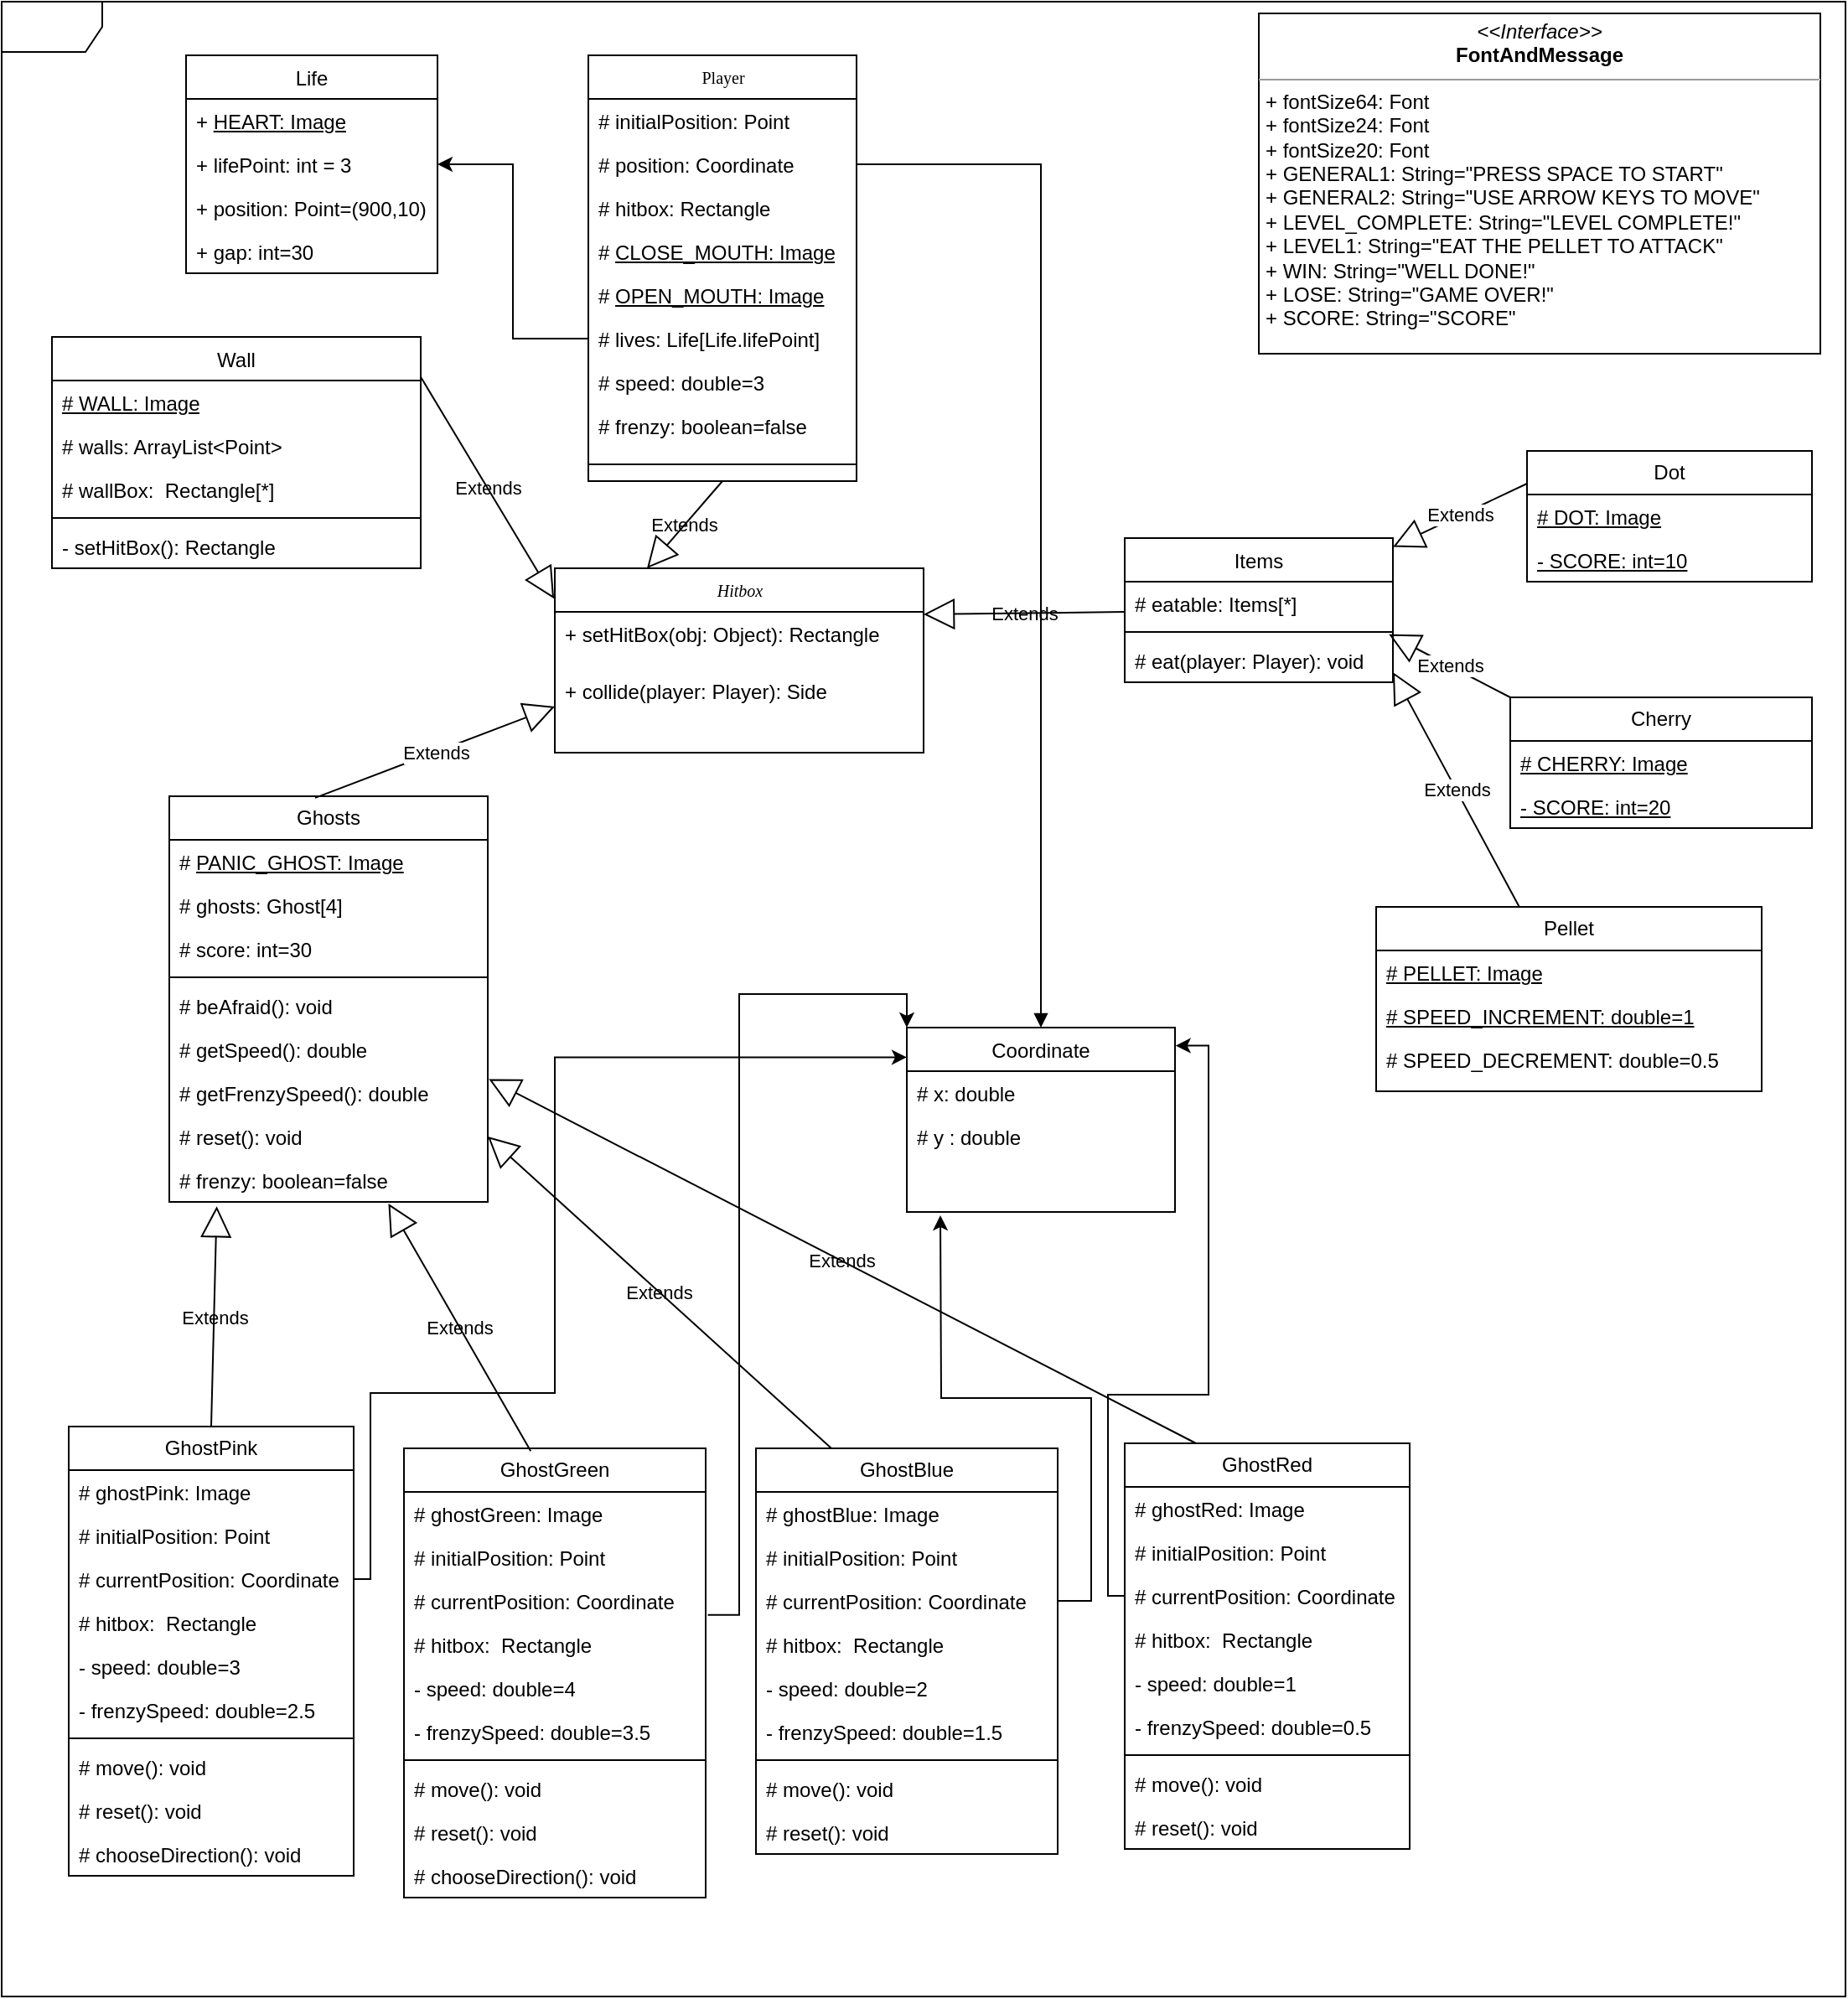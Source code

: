 <mxfile version="21.2.1" type="github">
  <diagram name="Project2A" id="c4acf3e9-155e-7222-9cf6-157b1a14988f">
    <mxGraphModel dx="1050" dy="604" grid="1" gridSize="10" guides="1" tooltips="1" connect="1" arrows="1" fold="1" page="1" pageScale="1" pageWidth="1100" pageHeight="850" background="none" math="0" shadow="0">
      <root>
        <mxCell id="0" />
        <mxCell id="1" parent="0" />
        <mxCell id="17acba5748e5396b-1" value="" style="shape=umlFrame;whiteSpace=wrap;html=1;rounded=0;shadow=0;comic=0;labelBackgroundColor=none;strokeWidth=1;fontFamily=Verdana;fontSize=10;align=center;" parent="1" vertex="1">
          <mxGeometry y="10" width="1100" height="1190" as="geometry" />
        </mxCell>
        <mxCell id="17acba5748e5396b-20" value="Player" style="swimlane;html=1;fontStyle=0;childLayout=stackLayout;horizontal=1;startSize=26;fillColor=none;horizontalStack=0;resizeParent=1;resizeLast=0;collapsible=1;marginBottom=0;swimlaneFillColor=#ffffff;rounded=0;shadow=0;comic=0;labelBackgroundColor=none;strokeWidth=1;fontFamily=Verdana;fontSize=10;align=center;" parent="1" vertex="1">
          <mxGeometry x="350" y="42" width="160" height="254" as="geometry" />
        </mxCell>
        <mxCell id="qDZFBg_JXgDjy2f92j5_-89" value="# initialPosition: Point" style="text;strokeColor=none;fillColor=none;align=left;verticalAlign=top;spacingLeft=4;spacingRight=4;overflow=hidden;rotatable=0;points=[[0,0.5],[1,0.5]];portConstraint=eastwest;whiteSpace=wrap;html=1;" vertex="1" parent="17acba5748e5396b-20">
          <mxGeometry y="26" width="160" height="26" as="geometry" />
        </mxCell>
        <mxCell id="qDZFBg_JXgDjy2f92j5_-88" value="# position: Coordinate" style="text;strokeColor=none;fillColor=none;align=left;verticalAlign=top;spacingLeft=4;spacingRight=4;overflow=hidden;rotatable=0;points=[[0,0.5],[1,0.5]];portConstraint=eastwest;whiteSpace=wrap;html=1;" vertex="1" parent="17acba5748e5396b-20">
          <mxGeometry y="52" width="160" height="26" as="geometry" />
        </mxCell>
        <mxCell id="qDZFBg_JXgDjy2f92j5_-82" value="# hitbox: Rectangle" style="text;strokeColor=none;fillColor=none;align=left;verticalAlign=top;spacingLeft=4;spacingRight=4;overflow=hidden;rotatable=0;points=[[0,0.5],[1,0.5]];portConstraint=eastwest;whiteSpace=wrap;html=1;" vertex="1" parent="17acba5748e5396b-20">
          <mxGeometry y="78" width="160" height="26" as="geometry" />
        </mxCell>
        <mxCell id="17acba5748e5396b-26" value="# &lt;u&gt;CLOSE_MOUTH: Image&lt;/u&gt;" style="text;html=1;strokeColor=none;fillColor=none;align=left;verticalAlign=top;spacingLeft=4;spacingRight=4;whiteSpace=wrap;overflow=hidden;rotatable=0;points=[[0,0.5],[1,0.5]];portConstraint=eastwest;rounded=0;labelBackgroundColor=none;" parent="17acba5748e5396b-20" vertex="1">
          <mxGeometry y="104" width="160" height="26" as="geometry" />
        </mxCell>
        <mxCell id="GCUkzV-BT8ThGP77Yl1W-6" value="# &lt;u&gt;OPEN_MOUTH: Image&lt;/u&gt;" style="text;strokeColor=none;fillColor=none;align=left;verticalAlign=top;spacingLeft=4;spacingRight=4;overflow=hidden;rotatable=0;points=[[0,0.5],[1,0.5]];portConstraint=eastwest;whiteSpace=wrap;html=1;rounded=0;labelBackgroundColor=none;" parent="17acba5748e5396b-20" vertex="1">
          <mxGeometry y="130" width="160" height="26" as="geometry" />
        </mxCell>
        <mxCell id="qDZFBg_JXgDjy2f92j5_-4" value="# lives: Life[Life.lifePoint]" style="text;strokeColor=none;fillColor=none;align=left;verticalAlign=top;spacingLeft=4;spacingRight=4;overflow=hidden;rotatable=0;points=[[0,0.5],[1,0.5]];portConstraint=eastwest;whiteSpace=wrap;html=1;rounded=0;labelBackgroundColor=none;" vertex="1" parent="17acba5748e5396b-20">
          <mxGeometry y="156" width="160" height="26" as="geometry" />
        </mxCell>
        <mxCell id="qDZFBg_JXgDjy2f92j5_-105" value="# speed: double=3" style="text;strokeColor=none;fillColor=none;align=left;verticalAlign=top;spacingLeft=4;spacingRight=4;overflow=hidden;rotatable=0;points=[[0,0.5],[1,0.5]];portConstraint=eastwest;whiteSpace=wrap;html=1;" vertex="1" parent="17acba5748e5396b-20">
          <mxGeometry y="182" width="160" height="26" as="geometry" />
        </mxCell>
        <mxCell id="qDZFBg_JXgDjy2f92j5_-115" value="# frenzy: boolean=false" style="text;strokeColor=none;fillColor=none;align=left;verticalAlign=top;spacingLeft=4;spacingRight=4;overflow=hidden;rotatable=0;points=[[0,0.5],[1,0.5]];portConstraint=eastwest;whiteSpace=wrap;html=1;" vertex="1" parent="17acba5748e5396b-20">
          <mxGeometry y="208" width="160" height="26" as="geometry" />
        </mxCell>
        <mxCell id="GCUkzV-BT8ThGP77Yl1W-9" value="" style="line;strokeWidth=1;fillColor=none;align=left;verticalAlign=middle;spacingTop=-1;spacingLeft=3;spacingRight=3;rotatable=0;labelPosition=right;points=[];portConstraint=eastwest;rounded=0;labelBackgroundColor=none;" parent="17acba5748e5396b-20" vertex="1">
          <mxGeometry y="234" width="160" height="20" as="geometry" />
        </mxCell>
        <mxCell id="17acba5748e5396b-30" value="&lt;i&gt;Hitbox&lt;/i&gt;" style="swimlane;html=1;fontStyle=0;childLayout=stackLayout;horizontal=1;startSize=26;fillColor=none;horizontalStack=0;resizeParent=1;resizeLast=0;collapsible=1;marginBottom=0;swimlaneFillColor=#ffffff;rounded=0;shadow=0;comic=0;labelBackgroundColor=none;strokeWidth=1;fontFamily=Verdana;fontSize=10;align=center;" parent="1" vertex="1">
          <mxGeometry x="330" y="348" width="220" height="110" as="geometry" />
        </mxCell>
        <mxCell id="17acba5748e5396b-33" value="+ setHitBox(obj: Object): Rectangle" style="text;html=1;strokeColor=none;fillColor=none;align=left;verticalAlign=top;spacingLeft=4;spacingRight=4;whiteSpace=wrap;overflow=hidden;rotatable=0;points=[[0,0.5],[1,0.5]];portConstraint=eastwest;rounded=0;labelBackgroundColor=none;" parent="17acba5748e5396b-30" vertex="1">
          <mxGeometry y="26" width="220" height="34" as="geometry" />
        </mxCell>
        <mxCell id="qDZFBg_JXgDjy2f92j5_-71" value="+ collide(player: Player): Side" style="text;strokeColor=none;fillColor=none;align=left;verticalAlign=top;spacingLeft=4;spacingRight=4;overflow=hidden;rotatable=0;points=[[0,0.5],[1,0.5]];portConstraint=eastwest;whiteSpace=wrap;html=1;" vertex="1" parent="17acba5748e5396b-30">
          <mxGeometry y="60" width="220" height="38" as="geometry" />
        </mxCell>
        <mxCell id="GCUkzV-BT8ThGP77Yl1W-10" value="&lt;span style=&quot;font-weight: normal;&quot;&gt;Life&lt;/span&gt;" style="swimlane;fontStyle=1;align=center;verticalAlign=top;childLayout=stackLayout;horizontal=1;startSize=26;horizontalStack=0;resizeParent=1;resizeParentMax=0;resizeLast=0;collapsible=1;marginBottom=0;whiteSpace=wrap;html=1;rounded=0;labelBackgroundColor=none;" parent="1" vertex="1">
          <mxGeometry x="110" y="42" width="150" height="130" as="geometry" />
        </mxCell>
        <mxCell id="GCUkzV-BT8ThGP77Yl1W-11" value="+&amp;nbsp;&lt;u&gt;HEART: Image&lt;/u&gt;" style="text;strokeColor=none;fillColor=none;align=left;verticalAlign=top;spacingLeft=4;spacingRight=4;overflow=hidden;rotatable=0;points=[[0,0.5],[1,0.5]];portConstraint=eastwest;whiteSpace=wrap;html=1;rounded=0;labelBackgroundColor=none;" parent="GCUkzV-BT8ThGP77Yl1W-10" vertex="1">
          <mxGeometry y="26" width="150" height="26" as="geometry" />
        </mxCell>
        <mxCell id="qDZFBg_JXgDjy2f92j5_-1" value="+ lifePoint: int = 3" style="text;strokeColor=none;fillColor=none;align=left;verticalAlign=top;spacingLeft=4;spacingRight=4;overflow=hidden;rotatable=0;points=[[0,0.5],[1,0.5]];portConstraint=eastwest;whiteSpace=wrap;html=1;rounded=0;labelBackgroundColor=none;" vertex="1" parent="GCUkzV-BT8ThGP77Yl1W-10">
          <mxGeometry y="52" width="150" height="26" as="geometry" />
        </mxCell>
        <mxCell id="qDZFBg_JXgDjy2f92j5_-99" value="+ position: Point=(900,10)" style="text;strokeColor=none;fillColor=none;align=left;verticalAlign=top;spacingLeft=4;spacingRight=4;overflow=hidden;rotatable=0;points=[[0,0.5],[1,0.5]];portConstraint=eastwest;whiteSpace=wrap;html=1;" vertex="1" parent="GCUkzV-BT8ThGP77Yl1W-10">
          <mxGeometry y="78" width="150" height="26" as="geometry" />
        </mxCell>
        <mxCell id="qDZFBg_JXgDjy2f92j5_-100" value="+ gap: int=30" style="text;strokeColor=none;fillColor=none;align=left;verticalAlign=top;spacingLeft=4;spacingRight=4;overflow=hidden;rotatable=0;points=[[0,0.5],[1,0.5]];portConstraint=eastwest;whiteSpace=wrap;html=1;" vertex="1" parent="GCUkzV-BT8ThGP77Yl1W-10">
          <mxGeometry y="104" width="150" height="26" as="geometry" />
        </mxCell>
        <mxCell id="GCUkzV-BT8ThGP77Yl1W-14" value="&lt;span style=&quot;font-weight: normal;&quot;&gt;Items&lt;/span&gt;" style="swimlane;fontStyle=1;align=center;verticalAlign=top;childLayout=stackLayout;horizontal=1;startSize=26;horizontalStack=0;resizeParent=1;resizeParentMax=0;resizeLast=0;collapsible=1;marginBottom=0;whiteSpace=wrap;html=1;rounded=0;labelBackgroundColor=none;" parent="1" vertex="1">
          <mxGeometry x="670" y="330" width="160" height="86" as="geometry" />
        </mxCell>
        <mxCell id="GCUkzV-BT8ThGP77Yl1W-15" value="# eatable: Items[*]" style="text;strokeColor=none;fillColor=none;align=left;verticalAlign=top;spacingLeft=4;spacingRight=4;overflow=hidden;rotatable=0;points=[[0,0.5],[1,0.5]];portConstraint=eastwest;whiteSpace=wrap;html=1;rounded=0;labelBackgroundColor=none;" parent="GCUkzV-BT8ThGP77Yl1W-14" vertex="1">
          <mxGeometry y="26" width="160" height="26" as="geometry" />
        </mxCell>
        <mxCell id="GCUkzV-BT8ThGP77Yl1W-16" value="" style="line;strokeWidth=1;fillColor=none;align=left;verticalAlign=middle;spacingTop=-1;spacingLeft=3;spacingRight=3;rotatable=0;labelPosition=right;points=[];portConstraint=eastwest;rounded=0;labelBackgroundColor=none;" parent="GCUkzV-BT8ThGP77Yl1W-14" vertex="1">
          <mxGeometry y="52" width="160" height="8" as="geometry" />
        </mxCell>
        <mxCell id="GCUkzV-BT8ThGP77Yl1W-17" value="# eat(player: Player): void" style="text;strokeColor=none;fillColor=none;align=left;verticalAlign=top;spacingLeft=4;spacingRight=4;overflow=hidden;rotatable=0;points=[[0,0.5],[1,0.5]];portConstraint=eastwest;whiteSpace=wrap;html=1;rounded=0;labelBackgroundColor=none;" parent="GCUkzV-BT8ThGP77Yl1W-14" vertex="1">
          <mxGeometry y="60" width="160" height="26" as="geometry" />
        </mxCell>
        <mxCell id="GCUkzV-BT8ThGP77Yl1W-18" value="Ghosts" style="swimlane;fontStyle=0;childLayout=stackLayout;horizontal=1;startSize=26;fillColor=none;horizontalStack=0;resizeParent=1;resizeParentMax=0;resizeLast=0;collapsible=1;marginBottom=0;whiteSpace=wrap;html=1;rounded=0;labelBackgroundColor=none;" parent="1" vertex="1">
          <mxGeometry x="100" y="484" width="190" height="242" as="geometry" />
        </mxCell>
        <mxCell id="GCUkzV-BT8ThGP77Yl1W-19" value="# &lt;u&gt;PANIC_GHOST: Image&lt;/u&gt;" style="text;strokeColor=none;fillColor=none;align=left;verticalAlign=top;spacingLeft=4;spacingRight=4;overflow=hidden;rotatable=0;points=[[0,0.5],[1,0.5]];portConstraint=eastwest;whiteSpace=wrap;html=1;rounded=0;labelBackgroundColor=none;" parent="GCUkzV-BT8ThGP77Yl1W-18" vertex="1">
          <mxGeometry y="26" width="190" height="26" as="geometry" />
        </mxCell>
        <mxCell id="qDZFBg_JXgDjy2f92j5_-37" value="# ghosts: Ghost[4]" style="text;strokeColor=none;fillColor=none;align=left;verticalAlign=top;spacingLeft=4;spacingRight=4;overflow=hidden;rotatable=0;points=[[0,0.5],[1,0.5]];portConstraint=eastwest;whiteSpace=wrap;html=1;rounded=0;labelBackgroundColor=none;" vertex="1" parent="GCUkzV-BT8ThGP77Yl1W-18">
          <mxGeometry y="52" width="190" height="26" as="geometry" />
        </mxCell>
        <mxCell id="GCUkzV-BT8ThGP77Yl1W-20" value="# score: int=30" style="text;strokeColor=none;fillColor=none;align=left;verticalAlign=top;spacingLeft=4;spacingRight=4;overflow=hidden;rotatable=0;points=[[0,0.5],[1,0.5]];portConstraint=eastwest;whiteSpace=wrap;html=1;rounded=0;labelBackgroundColor=none;" parent="GCUkzV-BT8ThGP77Yl1W-18" vertex="1">
          <mxGeometry y="78" width="190" height="26" as="geometry" />
        </mxCell>
        <mxCell id="qDZFBg_JXgDjy2f92j5_-6" value="" style="line;strokeWidth=1;fillColor=none;align=left;verticalAlign=middle;spacingTop=-1;spacingLeft=3;spacingRight=3;rotatable=0;labelPosition=right;points=[];portConstraint=eastwest;rounded=0;labelBackgroundColor=none;" vertex="1" parent="GCUkzV-BT8ThGP77Yl1W-18">
          <mxGeometry y="104" width="190" height="8" as="geometry" />
        </mxCell>
        <mxCell id="GCUkzV-BT8ThGP77Yl1W-21" value="# beAfraid(): void" style="text;strokeColor=none;fillColor=none;align=left;verticalAlign=top;spacingLeft=4;spacingRight=4;overflow=hidden;rotatable=0;points=[[0,0.5],[1,0.5]];portConstraint=eastwest;whiteSpace=wrap;html=1;rounded=0;labelBackgroundColor=none;" parent="GCUkzV-BT8ThGP77Yl1W-18" vertex="1">
          <mxGeometry y="112" width="190" height="26" as="geometry" />
        </mxCell>
        <mxCell id="qDZFBg_JXgDjy2f92j5_-7" value="# getSpeed(): double" style="text;strokeColor=none;fillColor=none;align=left;verticalAlign=top;spacingLeft=4;spacingRight=4;overflow=hidden;rotatable=0;points=[[0,0.5],[1,0.5]];portConstraint=eastwest;whiteSpace=wrap;html=1;rounded=0;labelBackgroundColor=none;" vertex="1" parent="GCUkzV-BT8ThGP77Yl1W-18">
          <mxGeometry y="138" width="190" height="26" as="geometry" />
        </mxCell>
        <mxCell id="qDZFBg_JXgDjy2f92j5_-8" value="# getFrenzySpeed(): double" style="text;strokeColor=none;fillColor=none;align=left;verticalAlign=top;spacingLeft=4;spacingRight=4;overflow=hidden;rotatable=0;points=[[0,0.5],[1,0.5]];portConstraint=eastwest;whiteSpace=wrap;html=1;rounded=0;labelBackgroundColor=none;" vertex="1" parent="GCUkzV-BT8ThGP77Yl1W-18">
          <mxGeometry y="164" width="190" height="26" as="geometry" />
        </mxCell>
        <mxCell id="qDZFBg_JXgDjy2f92j5_-29" value="# reset(): void" style="text;strokeColor=none;fillColor=none;align=left;verticalAlign=top;spacingLeft=4;spacingRight=4;overflow=hidden;rotatable=0;points=[[0,0.5],[1,0.5]];portConstraint=eastwest;whiteSpace=wrap;html=1;rounded=0;labelBackgroundColor=none;" vertex="1" parent="GCUkzV-BT8ThGP77Yl1W-18">
          <mxGeometry y="190" width="190" height="26" as="geometry" />
        </mxCell>
        <mxCell id="qDZFBg_JXgDjy2f92j5_-116" value="# frenzy: boolean=false" style="text;strokeColor=none;fillColor=none;align=left;verticalAlign=top;spacingLeft=4;spacingRight=4;overflow=hidden;rotatable=0;points=[[0,0.5],[1,0.5]];portConstraint=eastwest;whiteSpace=wrap;html=1;" vertex="1" parent="GCUkzV-BT8ThGP77Yl1W-18">
          <mxGeometry y="216" width="190" height="26" as="geometry" />
        </mxCell>
        <mxCell id="GCUkzV-BT8ThGP77Yl1W-22" value="&lt;span style=&quot;font-weight: normal;&quot;&gt;Wall&lt;/span&gt;" style="swimlane;fontStyle=1;align=center;verticalAlign=top;childLayout=stackLayout;horizontal=1;startSize=26;horizontalStack=0;resizeParent=1;resizeParentMax=0;resizeLast=0;collapsible=1;marginBottom=0;whiteSpace=wrap;html=1;rounded=0;labelBackgroundColor=none;" parent="1" vertex="1">
          <mxGeometry x="30" y="210" width="220" height="138" as="geometry" />
        </mxCell>
        <mxCell id="GCUkzV-BT8ThGP77Yl1W-23" value="&lt;u&gt;# WALL: Image&lt;/u&gt;" style="text;strokeColor=none;fillColor=none;align=left;verticalAlign=top;spacingLeft=4;spacingRight=4;overflow=hidden;rotatable=0;points=[[0,0.5],[1,0.5]];portConstraint=eastwest;whiteSpace=wrap;html=1;rounded=0;labelBackgroundColor=none;" parent="GCUkzV-BT8ThGP77Yl1W-22" vertex="1">
          <mxGeometry y="26" width="220" height="26" as="geometry" />
        </mxCell>
        <mxCell id="qDZFBg_JXgDjy2f92j5_-62" value="# walls: ArrayList&amp;lt;Point&amp;gt;" style="text;strokeColor=none;fillColor=none;align=left;verticalAlign=top;spacingLeft=4;spacingRight=4;overflow=hidden;rotatable=0;points=[[0,0.5],[1,0.5]];portConstraint=eastwest;whiteSpace=wrap;html=1;rounded=0;labelBackgroundColor=none;" vertex="1" parent="GCUkzV-BT8ThGP77Yl1W-22">
          <mxGeometry y="52" width="220" height="26" as="geometry" />
        </mxCell>
        <mxCell id="qDZFBg_JXgDjy2f92j5_-70" value="# wallBox:&amp;nbsp; Rectangle[*]" style="text;strokeColor=none;fillColor=none;align=left;verticalAlign=top;spacingLeft=4;spacingRight=4;overflow=hidden;rotatable=0;points=[[0,0.5],[1,0.5]];portConstraint=eastwest;whiteSpace=wrap;html=1;" vertex="1" parent="GCUkzV-BT8ThGP77Yl1W-22">
          <mxGeometry y="78" width="220" height="26" as="geometry" />
        </mxCell>
        <mxCell id="GCUkzV-BT8ThGP77Yl1W-24" value="" style="line;strokeWidth=1;fillColor=none;align=left;verticalAlign=middle;spacingTop=-1;spacingLeft=3;spacingRight=3;rotatable=0;labelPosition=right;points=[];portConstraint=eastwest;rounded=0;labelBackgroundColor=none;" parent="GCUkzV-BT8ThGP77Yl1W-22" vertex="1">
          <mxGeometry y="104" width="220" height="8" as="geometry" />
        </mxCell>
        <mxCell id="GCUkzV-BT8ThGP77Yl1W-25" value="- setHitBox(): Rectangle" style="text;strokeColor=none;fillColor=none;align=left;verticalAlign=top;spacingLeft=4;spacingRight=4;overflow=hidden;rotatable=0;points=[[0,0.5],[1,0.5]];portConstraint=eastwest;whiteSpace=wrap;html=1;rounded=0;labelBackgroundColor=none;" parent="GCUkzV-BT8ThGP77Yl1W-22" vertex="1">
          <mxGeometry y="112" width="220" height="26" as="geometry" />
        </mxCell>
        <mxCell id="GCUkzV-BT8ThGP77Yl1W-30" value="GhostPink" style="swimlane;fontStyle=0;childLayout=stackLayout;horizontal=1;startSize=26;fillColor=none;horizontalStack=0;resizeParent=1;resizeParentMax=0;resizeLast=0;collapsible=1;marginBottom=0;whiteSpace=wrap;html=1;spacing=2;rounded=0;labelBackgroundColor=none;" parent="1" vertex="1">
          <mxGeometry x="40" y="860" width="170" height="268" as="geometry" />
        </mxCell>
        <mxCell id="GCUkzV-BT8ThGP77Yl1W-31" value="# ghostPink: Image" style="text;strokeColor=none;fillColor=none;align=left;verticalAlign=top;spacingLeft=4;spacingRight=4;overflow=hidden;rotatable=0;points=[[0,0.5],[1,0.5]];portConstraint=eastwest;whiteSpace=wrap;html=1;rounded=0;labelBackgroundColor=none;" parent="GCUkzV-BT8ThGP77Yl1W-30" vertex="1">
          <mxGeometry y="26" width="170" height="26" as="geometry" />
        </mxCell>
        <mxCell id="qDZFBg_JXgDjy2f92j5_-34" value="# initialPosition: Point" style="text;strokeColor=none;fillColor=none;align=left;verticalAlign=top;spacingLeft=4;spacingRight=4;overflow=hidden;rotatable=0;points=[[0,0.5],[1,0.5]];portConstraint=eastwest;whiteSpace=wrap;html=1;rounded=0;labelBackgroundColor=none;" vertex="1" parent="GCUkzV-BT8ThGP77Yl1W-30">
          <mxGeometry y="52" width="170" height="26" as="geometry" />
        </mxCell>
        <mxCell id="qDZFBg_JXgDjy2f92j5_-35" value="# currentPosition: Coordinate" style="text;strokeColor=none;fillColor=none;align=left;verticalAlign=top;spacingLeft=4;spacingRight=4;overflow=hidden;rotatable=0;points=[[0,0.5],[1,0.5]];portConstraint=eastwest;whiteSpace=wrap;html=1;rounded=0;labelBackgroundColor=none;" vertex="1" parent="GCUkzV-BT8ThGP77Yl1W-30">
          <mxGeometry y="78" width="170" height="26" as="geometry" />
        </mxCell>
        <mxCell id="qDZFBg_JXgDjy2f92j5_-66" value="# hitbox:&amp;nbsp; Rectangle" style="text;strokeColor=none;fillColor=none;align=left;verticalAlign=top;spacingLeft=4;spacingRight=4;overflow=hidden;rotatable=0;points=[[0,0.5],[1,0.5]];portConstraint=eastwest;whiteSpace=wrap;html=1;" vertex="1" parent="GCUkzV-BT8ThGP77Yl1W-30">
          <mxGeometry y="104" width="170" height="26" as="geometry" />
        </mxCell>
        <mxCell id="GCUkzV-BT8ThGP77Yl1W-32" value="- speed: double=3" style="text;strokeColor=none;fillColor=none;align=left;verticalAlign=top;spacingLeft=4;spacingRight=4;overflow=hidden;rotatable=0;points=[[0,0.5],[1,0.5]];portConstraint=eastwest;whiteSpace=wrap;html=1;rounded=0;labelBackgroundColor=none;" parent="GCUkzV-BT8ThGP77Yl1W-30" vertex="1">
          <mxGeometry y="130" width="170" height="26" as="geometry" />
        </mxCell>
        <mxCell id="GCUkzV-BT8ThGP77Yl1W-33" value="- frenzySpeed: double=2.5" style="text;strokeColor=none;fillColor=none;align=left;verticalAlign=top;spacingLeft=4;spacingRight=4;overflow=hidden;rotatable=0;points=[[0,0.5],[1,0.5]];portConstraint=eastwest;whiteSpace=wrap;html=1;rounded=0;labelBackgroundColor=none;" parent="GCUkzV-BT8ThGP77Yl1W-30" vertex="1">
          <mxGeometry y="156" width="170" height="26" as="geometry" />
        </mxCell>
        <mxCell id="qDZFBg_JXgDjy2f92j5_-18" value="" style="line;strokeWidth=1;fillColor=none;align=left;verticalAlign=middle;spacingTop=-1;spacingLeft=3;spacingRight=3;rotatable=0;labelPosition=right;points=[];portConstraint=eastwest;rounded=0;labelBackgroundColor=none;" vertex="1" parent="GCUkzV-BT8ThGP77Yl1W-30">
          <mxGeometry y="182" width="170" height="8" as="geometry" />
        </mxCell>
        <mxCell id="qDZFBg_JXgDjy2f92j5_-27" value="# move(): void" style="text;strokeColor=none;fillColor=none;align=left;verticalAlign=top;spacingLeft=4;spacingRight=4;overflow=hidden;rotatable=0;points=[[0,0.5],[1,0.5]];portConstraint=eastwest;whiteSpace=wrap;html=1;rounded=0;labelBackgroundColor=none;" vertex="1" parent="GCUkzV-BT8ThGP77Yl1W-30">
          <mxGeometry y="190" width="170" height="26" as="geometry" />
        </mxCell>
        <mxCell id="qDZFBg_JXgDjy2f92j5_-33" value="# reset(): void" style="text;strokeColor=none;fillColor=none;align=left;verticalAlign=top;spacingLeft=4;spacingRight=4;overflow=hidden;rotatable=0;points=[[0,0.5],[1,0.5]];portConstraint=eastwest;whiteSpace=wrap;html=1;rounded=0;labelBackgroundColor=none;" vertex="1" parent="GCUkzV-BT8ThGP77Yl1W-30">
          <mxGeometry y="216" width="170" height="26" as="geometry" />
        </mxCell>
        <mxCell id="qDZFBg_JXgDjy2f92j5_-36" value="# chooseDirection(): void" style="text;strokeColor=none;fillColor=none;align=left;verticalAlign=top;spacingLeft=4;spacingRight=4;overflow=hidden;rotatable=0;points=[[0,0.5],[1,0.5]];portConstraint=eastwest;whiteSpace=wrap;html=1;rounded=0;labelBackgroundColor=none;" vertex="1" parent="GCUkzV-BT8ThGP77Yl1W-30">
          <mxGeometry y="242" width="170" height="26" as="geometry" />
        </mxCell>
        <mxCell id="GCUkzV-BT8ThGP77Yl1W-42" value="Dot" style="swimlane;fontStyle=0;childLayout=stackLayout;horizontal=1;startSize=26;fillColor=none;horizontalStack=0;resizeParent=1;resizeParentMax=0;resizeLast=0;collapsible=1;marginBottom=0;whiteSpace=wrap;html=1;rounded=0;labelBackgroundColor=none;" parent="1" vertex="1">
          <mxGeometry x="910" y="278" width="170" height="78" as="geometry" />
        </mxCell>
        <mxCell id="qDZFBg_JXgDjy2f92j5_-103" value="&lt;u&gt;# DOT: Image&lt;/u&gt;" style="text;strokeColor=none;fillColor=none;align=left;verticalAlign=top;spacingLeft=4;spacingRight=4;overflow=hidden;rotatable=0;points=[[0,0.5],[1,0.5]];portConstraint=eastwest;whiteSpace=wrap;html=1;rounded=0;labelBackgroundColor=none;" vertex="1" parent="GCUkzV-BT8ThGP77Yl1W-42">
          <mxGeometry y="26" width="170" height="26" as="geometry" />
        </mxCell>
        <mxCell id="GCUkzV-BT8ThGP77Yl1W-43" value="&lt;u&gt;- SCORE: int=10&lt;/u&gt;" style="text;strokeColor=none;fillColor=none;align=left;verticalAlign=top;spacingLeft=4;spacingRight=4;overflow=hidden;rotatable=0;points=[[0,0.5],[1,0.5]];portConstraint=eastwest;whiteSpace=wrap;html=1;rounded=0;labelBackgroundColor=none;" parent="GCUkzV-BT8ThGP77Yl1W-42" vertex="1">
          <mxGeometry y="52" width="170" height="26" as="geometry" />
        </mxCell>
        <mxCell id="GCUkzV-BT8ThGP77Yl1W-46" value="Cherry" style="swimlane;fontStyle=0;childLayout=stackLayout;horizontal=1;startSize=26;fillColor=none;horizontalStack=0;resizeParent=1;resizeParentMax=0;resizeLast=0;collapsible=1;marginBottom=0;whiteSpace=wrap;html=1;rounded=0;labelBackgroundColor=none;" parent="1" vertex="1">
          <mxGeometry x="900" y="425" width="180" height="78" as="geometry" />
        </mxCell>
        <mxCell id="GCUkzV-BT8ThGP77Yl1W-47" value="&lt;u style=&quot;border-color: var(--border-color);&quot;&gt;# CHERRY: Image&lt;/u&gt;" style="text;strokeColor=none;fillColor=none;align=left;verticalAlign=top;spacingLeft=4;spacingRight=4;overflow=hidden;rotatable=0;points=[[0,0.5],[1,0.5]];portConstraint=eastwest;whiteSpace=wrap;html=1;rounded=0;labelBackgroundColor=none;" parent="GCUkzV-BT8ThGP77Yl1W-46" vertex="1">
          <mxGeometry y="26" width="180" height="26" as="geometry" />
        </mxCell>
        <mxCell id="GCUkzV-BT8ThGP77Yl1W-48" value="&lt;u style=&quot;border-color: var(--border-color);&quot;&gt;- SCORE: int=20&lt;/u&gt;" style="text;strokeColor=none;fillColor=none;align=left;verticalAlign=top;spacingLeft=4;spacingRight=4;overflow=hidden;rotatable=0;points=[[0,0.5],[1,0.5]];portConstraint=eastwest;whiteSpace=wrap;html=1;rounded=0;labelBackgroundColor=none;" parent="GCUkzV-BT8ThGP77Yl1W-46" vertex="1">
          <mxGeometry y="52" width="180" height="26" as="geometry" />
        </mxCell>
        <mxCell id="GCUkzV-BT8ThGP77Yl1W-50" value="Pellet" style="swimlane;fontStyle=0;childLayout=stackLayout;horizontal=1;startSize=26;fillColor=none;horizontalStack=0;resizeParent=1;resizeParentMax=0;resizeLast=0;collapsible=1;marginBottom=0;whiteSpace=wrap;html=1;rounded=0;labelBackgroundColor=none;" parent="1" vertex="1">
          <mxGeometry x="820" y="550" width="230" height="110" as="geometry" />
        </mxCell>
        <mxCell id="GCUkzV-BT8ThGP77Yl1W-51" value="&lt;u style=&quot;border-color: var(--border-color);&quot;&gt;# PELLET: Image&lt;/u&gt;" style="text;strokeColor=none;fillColor=none;align=left;verticalAlign=top;spacingLeft=4;spacingRight=4;overflow=hidden;rotatable=0;points=[[0,0.5],[1,0.5]];portConstraint=eastwest;whiteSpace=wrap;html=1;rounded=0;labelBackgroundColor=none;" parent="GCUkzV-BT8ThGP77Yl1W-50" vertex="1">
          <mxGeometry y="26" width="230" height="26" as="geometry" />
        </mxCell>
        <mxCell id="GCUkzV-BT8ThGP77Yl1W-52" value="&lt;u&gt;# SPEED_INCREMENT: double=1&lt;/u&gt;" style="text;strokeColor=none;fillColor=none;align=left;verticalAlign=top;spacingLeft=4;spacingRight=4;overflow=hidden;rotatable=0;points=[[0,0.5],[1,0.5]];portConstraint=eastwest;whiteSpace=wrap;html=1;rounded=0;labelBackgroundColor=none;" parent="GCUkzV-BT8ThGP77Yl1W-50" vertex="1">
          <mxGeometry y="52" width="230" height="26" as="geometry" />
        </mxCell>
        <mxCell id="GCUkzV-BT8ThGP77Yl1W-53" value="# SPEED_DECREMENT: double=0.5" style="text;strokeColor=none;fillColor=none;align=left;verticalAlign=top;spacingLeft=4;spacingRight=4;overflow=hidden;rotatable=0;points=[[0,0.5],[1,0.5]];portConstraint=eastwest;whiteSpace=wrap;html=1;rounded=0;labelBackgroundColor=none;" parent="GCUkzV-BT8ThGP77Yl1W-50" vertex="1">
          <mxGeometry y="78" width="230" height="32" as="geometry" />
        </mxCell>
        <mxCell id="GCUkzV-BT8ThGP77Yl1W-63" value="&lt;p style=&quot;margin:0px;margin-top:4px;text-align:center;&quot;&gt;&lt;i&gt;&amp;lt;&amp;lt;Interface&amp;gt;&amp;gt;&lt;/i&gt;&lt;br&gt;&lt;b&gt;FontAndMessage&lt;/b&gt;&lt;/p&gt;&lt;hr size=&quot;1&quot;&gt;&lt;p style=&quot;margin:0px;margin-left:4px;&quot;&gt;+ fontSize64: Font&lt;br&gt;+ fontSize24: Font&lt;/p&gt;&lt;p style=&quot;margin:0px;margin-left:4px;&quot;&gt;+ fontSize20: Font&lt;/p&gt;&lt;p style=&quot;margin:0px;margin-left:4px;&quot;&gt;+ GENERAL1: String=&quot;PRESS SPACE TO START&quot;&lt;/p&gt;&lt;p style=&quot;margin:0px;margin-left:4px;&quot;&gt;+ GENERAL2: String=&quot;USE ARROW KEYS TO MOVE&quot;&lt;/p&gt;&lt;p style=&quot;margin:0px;margin-left:4px;&quot;&gt;+ LEVEL_COMPLETE: String=&quot;LEVEL COMPLETE!&quot;&lt;/p&gt;&lt;p style=&quot;margin:0px;margin-left:4px;&quot;&gt;+ LEVEL1: String=&quot;EAT THE PELLET TO ATTACK&quot;&lt;/p&gt;&lt;p style=&quot;margin:0px;margin-left:4px;&quot;&gt;+ WIN: String=&quot;WELL DONE!&quot;&lt;/p&gt;&lt;p style=&quot;margin:0px;margin-left:4px;&quot;&gt;+ LOSE: String=&quot;GAME OVER!&quot;&lt;/p&gt;&lt;p style=&quot;margin:0px;margin-left:4px;&quot;&gt;+ SCORE: String=&quot;SCORE&quot;&lt;/p&gt;" style="verticalAlign=top;align=left;overflow=fill;fontSize=12;fontFamily=Helvetica;html=1;whiteSpace=wrap;rounded=0;labelBackgroundColor=none;" parent="1" vertex="1">
          <mxGeometry x="750" y="17" width="335" height="203" as="geometry" />
        </mxCell>
        <mxCell id="qDZFBg_JXgDjy2f92j5_-5" value="" style="edgeStyle=orthogonalEdgeStyle;rounded=0;orthogonalLoop=1;jettySize=auto;html=1;labelBackgroundColor=none;fontColor=default;" edge="1" parent="1" source="qDZFBg_JXgDjy2f92j5_-4" target="qDZFBg_JXgDjy2f92j5_-1">
          <mxGeometry relative="1" as="geometry" />
        </mxCell>
        <mxCell id="qDZFBg_JXgDjy2f92j5_-19" value="GhostGreen" style="swimlane;fontStyle=0;childLayout=stackLayout;horizontal=1;startSize=26;fillColor=none;horizontalStack=0;resizeParent=1;resizeParentMax=0;resizeLast=0;collapsible=1;marginBottom=0;whiteSpace=wrap;html=1;spacing=2;rounded=0;labelBackgroundColor=none;" vertex="1" parent="1">
          <mxGeometry x="240" y="873" width="180" height="268" as="geometry" />
        </mxCell>
        <mxCell id="qDZFBg_JXgDjy2f92j5_-20" value="# ghostGreen: Image" style="text;strokeColor=none;fillColor=none;align=left;verticalAlign=top;spacingLeft=4;spacingRight=4;overflow=hidden;rotatable=0;points=[[0,0.5],[1,0.5]];portConstraint=eastwest;whiteSpace=wrap;html=1;rounded=0;labelBackgroundColor=none;" vertex="1" parent="qDZFBg_JXgDjy2f92j5_-19">
          <mxGeometry y="26" width="180" height="26" as="geometry" />
        </mxCell>
        <mxCell id="qDZFBg_JXgDjy2f92j5_-30" value="# initialPosition: Point" style="text;strokeColor=none;fillColor=none;align=left;verticalAlign=top;spacingLeft=4;spacingRight=4;overflow=hidden;rotatable=0;points=[[0,0.5],[1,0.5]];portConstraint=eastwest;whiteSpace=wrap;html=1;rounded=0;labelBackgroundColor=none;" vertex="1" parent="qDZFBg_JXgDjy2f92j5_-19">
          <mxGeometry y="52" width="180" height="26" as="geometry" />
        </mxCell>
        <mxCell id="qDZFBg_JXgDjy2f92j5_-31" value="# currentPosition: Coordinate" style="text;strokeColor=none;fillColor=none;align=left;verticalAlign=top;spacingLeft=4;spacingRight=4;overflow=hidden;rotatable=0;points=[[0,0.5],[1,0.5]];portConstraint=eastwest;whiteSpace=wrap;html=1;rounded=0;labelBackgroundColor=none;" vertex="1" parent="qDZFBg_JXgDjy2f92j5_-19">
          <mxGeometry y="78" width="180" height="26" as="geometry" />
        </mxCell>
        <mxCell id="qDZFBg_JXgDjy2f92j5_-67" value="# hitbox:&amp;nbsp; Rectangle" style="text;strokeColor=none;fillColor=none;align=left;verticalAlign=top;spacingLeft=4;spacingRight=4;overflow=hidden;rotatable=0;points=[[0,0.5],[1,0.5]];portConstraint=eastwest;whiteSpace=wrap;html=1;" vertex="1" parent="qDZFBg_JXgDjy2f92j5_-19">
          <mxGeometry y="104" width="180" height="26" as="geometry" />
        </mxCell>
        <mxCell id="qDZFBg_JXgDjy2f92j5_-21" value="- speed: double=4" style="text;strokeColor=none;fillColor=none;align=left;verticalAlign=top;spacingLeft=4;spacingRight=4;overflow=hidden;rotatable=0;points=[[0,0.5],[1,0.5]];portConstraint=eastwest;whiteSpace=wrap;html=1;rounded=0;labelBackgroundColor=none;" vertex="1" parent="qDZFBg_JXgDjy2f92j5_-19">
          <mxGeometry y="130" width="180" height="26" as="geometry" />
        </mxCell>
        <mxCell id="qDZFBg_JXgDjy2f92j5_-22" value="- frenzySpeed: double=3.5" style="text;strokeColor=none;fillColor=none;align=left;verticalAlign=top;spacingLeft=4;spacingRight=4;overflow=hidden;rotatable=0;points=[[0,0.5],[1,0.5]];portConstraint=eastwest;whiteSpace=wrap;html=1;rounded=0;labelBackgroundColor=none;" vertex="1" parent="qDZFBg_JXgDjy2f92j5_-19">
          <mxGeometry y="156" width="180" height="26" as="geometry" />
        </mxCell>
        <mxCell id="qDZFBg_JXgDjy2f92j5_-23" value="" style="line;strokeWidth=1;fillColor=none;align=left;verticalAlign=middle;spacingTop=-1;spacingLeft=3;spacingRight=3;rotatable=0;labelPosition=right;points=[];portConstraint=eastwest;rounded=0;labelBackgroundColor=none;" vertex="1" parent="qDZFBg_JXgDjy2f92j5_-19">
          <mxGeometry y="182" width="180" height="8" as="geometry" />
        </mxCell>
        <mxCell id="qDZFBg_JXgDjy2f92j5_-26" value="# move(): void" style="text;strokeColor=none;fillColor=none;align=left;verticalAlign=top;spacingLeft=4;spacingRight=4;overflow=hidden;rotatable=0;points=[[0,0.5],[1,0.5]];portConstraint=eastwest;whiteSpace=wrap;html=1;rounded=0;labelBackgroundColor=none;" vertex="1" parent="qDZFBg_JXgDjy2f92j5_-19">
          <mxGeometry y="190" width="180" height="26" as="geometry" />
        </mxCell>
        <mxCell id="qDZFBg_JXgDjy2f92j5_-32" value="# reset(): void" style="text;strokeColor=none;fillColor=none;align=left;verticalAlign=top;spacingLeft=4;spacingRight=4;overflow=hidden;rotatable=0;points=[[0,0.5],[1,0.5]];portConstraint=eastwest;whiteSpace=wrap;html=1;rounded=0;labelBackgroundColor=none;" vertex="1" parent="qDZFBg_JXgDjy2f92j5_-19">
          <mxGeometry y="216" width="180" height="26" as="geometry" />
        </mxCell>
        <mxCell id="qDZFBg_JXgDjy2f92j5_-47" value="# chooseDirection(): void" style="text;strokeColor=none;fillColor=none;align=left;verticalAlign=top;spacingLeft=4;spacingRight=4;overflow=hidden;rotatable=0;points=[[0,0.5],[1,0.5]];portConstraint=eastwest;whiteSpace=wrap;html=1;rounded=0;labelBackgroundColor=none;" vertex="1" parent="qDZFBg_JXgDjy2f92j5_-19">
          <mxGeometry y="242" width="180" height="26" as="geometry" />
        </mxCell>
        <mxCell id="qDZFBg_JXgDjy2f92j5_-38" value="GhostBlue" style="swimlane;fontStyle=0;childLayout=stackLayout;horizontal=1;startSize=26;fillColor=none;horizontalStack=0;resizeParent=1;resizeParentMax=0;resizeLast=0;collapsible=1;marginBottom=0;whiteSpace=wrap;html=1;spacing=2;rounded=0;labelBackgroundColor=none;" vertex="1" parent="1">
          <mxGeometry x="450" y="873" width="180" height="242" as="geometry" />
        </mxCell>
        <mxCell id="qDZFBg_JXgDjy2f92j5_-39" value="# ghostBlue: Image" style="text;strokeColor=none;fillColor=none;align=left;verticalAlign=top;spacingLeft=4;spacingRight=4;overflow=hidden;rotatable=0;points=[[0,0.5],[1,0.5]];portConstraint=eastwest;whiteSpace=wrap;html=1;rounded=0;labelBackgroundColor=none;" vertex="1" parent="qDZFBg_JXgDjy2f92j5_-38">
          <mxGeometry y="26" width="180" height="26" as="geometry" />
        </mxCell>
        <mxCell id="qDZFBg_JXgDjy2f92j5_-40" value="# initialPosition: Point" style="text;strokeColor=none;fillColor=none;align=left;verticalAlign=top;spacingLeft=4;spacingRight=4;overflow=hidden;rotatable=0;points=[[0,0.5],[1,0.5]];portConstraint=eastwest;whiteSpace=wrap;html=1;rounded=0;labelBackgroundColor=none;" vertex="1" parent="qDZFBg_JXgDjy2f92j5_-38">
          <mxGeometry y="52" width="180" height="26" as="geometry" />
        </mxCell>
        <mxCell id="qDZFBg_JXgDjy2f92j5_-41" value="# currentPosition: Coordinate" style="text;strokeColor=none;fillColor=none;align=left;verticalAlign=top;spacingLeft=4;spacingRight=4;overflow=hidden;rotatable=0;points=[[0,0.5],[1,0.5]];portConstraint=eastwest;whiteSpace=wrap;html=1;rounded=0;labelBackgroundColor=none;" vertex="1" parent="qDZFBg_JXgDjy2f92j5_-38">
          <mxGeometry y="78" width="180" height="26" as="geometry" />
        </mxCell>
        <mxCell id="qDZFBg_JXgDjy2f92j5_-68" value="# hitbox:&amp;nbsp; Rectangle" style="text;strokeColor=none;fillColor=none;align=left;verticalAlign=top;spacingLeft=4;spacingRight=4;overflow=hidden;rotatable=0;points=[[0,0.5],[1,0.5]];portConstraint=eastwest;whiteSpace=wrap;html=1;" vertex="1" parent="qDZFBg_JXgDjy2f92j5_-38">
          <mxGeometry y="104" width="180" height="26" as="geometry" />
        </mxCell>
        <mxCell id="qDZFBg_JXgDjy2f92j5_-42" value="- speed: double=2" style="text;strokeColor=none;fillColor=none;align=left;verticalAlign=top;spacingLeft=4;spacingRight=4;overflow=hidden;rotatable=0;points=[[0,0.5],[1,0.5]];portConstraint=eastwest;whiteSpace=wrap;html=1;rounded=0;labelBackgroundColor=none;" vertex="1" parent="qDZFBg_JXgDjy2f92j5_-38">
          <mxGeometry y="130" width="180" height="26" as="geometry" />
        </mxCell>
        <mxCell id="qDZFBg_JXgDjy2f92j5_-43" value="- frenzySpeed: double=1.5" style="text;strokeColor=none;fillColor=none;align=left;verticalAlign=top;spacingLeft=4;spacingRight=4;overflow=hidden;rotatable=0;points=[[0,0.5],[1,0.5]];portConstraint=eastwest;whiteSpace=wrap;html=1;rounded=0;labelBackgroundColor=none;" vertex="1" parent="qDZFBg_JXgDjy2f92j5_-38">
          <mxGeometry y="156" width="180" height="26" as="geometry" />
        </mxCell>
        <mxCell id="qDZFBg_JXgDjy2f92j5_-44" value="" style="line;strokeWidth=1;fillColor=none;align=left;verticalAlign=middle;spacingTop=-1;spacingLeft=3;spacingRight=3;rotatable=0;labelPosition=right;points=[];portConstraint=eastwest;rounded=0;labelBackgroundColor=none;" vertex="1" parent="qDZFBg_JXgDjy2f92j5_-38">
          <mxGeometry y="182" width="180" height="8" as="geometry" />
        </mxCell>
        <mxCell id="qDZFBg_JXgDjy2f92j5_-45" value="# move(): void" style="text;strokeColor=none;fillColor=none;align=left;verticalAlign=top;spacingLeft=4;spacingRight=4;overflow=hidden;rotatable=0;points=[[0,0.5],[1,0.5]];portConstraint=eastwest;whiteSpace=wrap;html=1;rounded=0;labelBackgroundColor=none;" vertex="1" parent="qDZFBg_JXgDjy2f92j5_-38">
          <mxGeometry y="190" width="180" height="26" as="geometry" />
        </mxCell>
        <mxCell id="qDZFBg_JXgDjy2f92j5_-46" value="# reset(): void" style="text;strokeColor=none;fillColor=none;align=left;verticalAlign=top;spacingLeft=4;spacingRight=4;overflow=hidden;rotatable=0;points=[[0,0.5],[1,0.5]];portConstraint=eastwest;whiteSpace=wrap;html=1;rounded=0;labelBackgroundColor=none;" vertex="1" parent="qDZFBg_JXgDjy2f92j5_-38">
          <mxGeometry y="216" width="180" height="26" as="geometry" />
        </mxCell>
        <mxCell id="qDZFBg_JXgDjy2f92j5_-48" value="GhostRed" style="swimlane;fontStyle=0;childLayout=stackLayout;horizontal=1;startSize=26;fillColor=none;horizontalStack=0;resizeParent=1;resizeParentMax=0;resizeLast=0;collapsible=1;marginBottom=0;whiteSpace=wrap;html=1;spacing=2;rounded=0;labelBackgroundColor=none;" vertex="1" parent="1">
          <mxGeometry x="670" y="870" width="170" height="242" as="geometry" />
        </mxCell>
        <mxCell id="qDZFBg_JXgDjy2f92j5_-49" value="# ghostRed: Image" style="text;strokeColor=none;fillColor=none;align=left;verticalAlign=top;spacingLeft=4;spacingRight=4;overflow=hidden;rotatable=0;points=[[0,0.5],[1,0.5]];portConstraint=eastwest;whiteSpace=wrap;html=1;rounded=0;labelBackgroundColor=none;" vertex="1" parent="qDZFBg_JXgDjy2f92j5_-48">
          <mxGeometry y="26" width="170" height="26" as="geometry" />
        </mxCell>
        <mxCell id="qDZFBg_JXgDjy2f92j5_-50" value="# initialPosition: Point" style="text;strokeColor=none;fillColor=none;align=left;verticalAlign=top;spacingLeft=4;spacingRight=4;overflow=hidden;rotatable=0;points=[[0,0.5],[1,0.5]];portConstraint=eastwest;whiteSpace=wrap;html=1;rounded=0;labelBackgroundColor=none;" vertex="1" parent="qDZFBg_JXgDjy2f92j5_-48">
          <mxGeometry y="52" width="170" height="26" as="geometry" />
        </mxCell>
        <mxCell id="qDZFBg_JXgDjy2f92j5_-51" value="# currentPosition: Coordinate" style="text;strokeColor=none;fillColor=none;align=left;verticalAlign=top;spacingLeft=4;spacingRight=4;overflow=hidden;rotatable=0;points=[[0,0.5],[1,0.5]];portConstraint=eastwest;whiteSpace=wrap;html=1;rounded=0;labelBackgroundColor=none;" vertex="1" parent="qDZFBg_JXgDjy2f92j5_-48">
          <mxGeometry y="78" width="170" height="26" as="geometry" />
        </mxCell>
        <mxCell id="qDZFBg_JXgDjy2f92j5_-69" value="# hitbox:&amp;nbsp; Rectangle" style="text;strokeColor=none;fillColor=none;align=left;verticalAlign=top;spacingLeft=4;spacingRight=4;overflow=hidden;rotatable=0;points=[[0,0.5],[1,0.5]];portConstraint=eastwest;whiteSpace=wrap;html=1;" vertex="1" parent="qDZFBg_JXgDjy2f92j5_-48">
          <mxGeometry y="104" width="170" height="26" as="geometry" />
        </mxCell>
        <mxCell id="qDZFBg_JXgDjy2f92j5_-52" value="- speed: double=1" style="text;strokeColor=none;fillColor=none;align=left;verticalAlign=top;spacingLeft=4;spacingRight=4;overflow=hidden;rotatable=0;points=[[0,0.5],[1,0.5]];portConstraint=eastwest;whiteSpace=wrap;html=1;rounded=0;labelBackgroundColor=none;" vertex="1" parent="qDZFBg_JXgDjy2f92j5_-48">
          <mxGeometry y="130" width="170" height="26" as="geometry" />
        </mxCell>
        <mxCell id="qDZFBg_JXgDjy2f92j5_-53" value="- frenzySpeed: double=0.5" style="text;strokeColor=none;fillColor=none;align=left;verticalAlign=top;spacingLeft=4;spacingRight=4;overflow=hidden;rotatable=0;points=[[0,0.5],[1,0.5]];portConstraint=eastwest;whiteSpace=wrap;html=1;rounded=0;labelBackgroundColor=none;" vertex="1" parent="qDZFBg_JXgDjy2f92j5_-48">
          <mxGeometry y="156" width="170" height="26" as="geometry" />
        </mxCell>
        <mxCell id="qDZFBg_JXgDjy2f92j5_-54" value="" style="line;strokeWidth=1;fillColor=none;align=left;verticalAlign=middle;spacingTop=-1;spacingLeft=3;spacingRight=3;rotatable=0;labelPosition=right;points=[];portConstraint=eastwest;rounded=0;labelBackgroundColor=none;" vertex="1" parent="qDZFBg_JXgDjy2f92j5_-48">
          <mxGeometry y="182" width="170" height="8" as="geometry" />
        </mxCell>
        <mxCell id="qDZFBg_JXgDjy2f92j5_-55" value="# move(): void" style="text;strokeColor=none;fillColor=none;align=left;verticalAlign=top;spacingLeft=4;spacingRight=4;overflow=hidden;rotatable=0;points=[[0,0.5],[1,0.5]];portConstraint=eastwest;whiteSpace=wrap;html=1;rounded=0;labelBackgroundColor=none;" vertex="1" parent="qDZFBg_JXgDjy2f92j5_-48">
          <mxGeometry y="190" width="170" height="26" as="geometry" />
        </mxCell>
        <mxCell id="qDZFBg_JXgDjy2f92j5_-56" value="# reset(): void" style="text;strokeColor=none;fillColor=none;align=left;verticalAlign=top;spacingLeft=4;spacingRight=4;overflow=hidden;rotatable=0;points=[[0,0.5],[1,0.5]];portConstraint=eastwest;whiteSpace=wrap;html=1;rounded=0;labelBackgroundColor=none;" vertex="1" parent="qDZFBg_JXgDjy2f92j5_-48">
          <mxGeometry y="216" width="170" height="26" as="geometry" />
        </mxCell>
        <mxCell id="qDZFBg_JXgDjy2f92j5_-57" value="Extends" style="endArrow=block;endSize=16;endFill=0;html=1;rounded=0;exitX=0.5;exitY=0;exitDx=0;exitDy=0;labelBackgroundColor=none;fontColor=default;entryX=0.149;entryY=1.1;entryDx=0;entryDy=0;entryPerimeter=0;" edge="1" parent="1" source="GCUkzV-BT8ThGP77Yl1W-30" target="qDZFBg_JXgDjy2f92j5_-116">
          <mxGeometry width="160" relative="1" as="geometry">
            <mxPoint x="120" y="769.5" as="sourcePoint" />
            <mxPoint x="180" y="720" as="targetPoint" />
          </mxGeometry>
        </mxCell>
        <mxCell id="qDZFBg_JXgDjy2f92j5_-58" value="Extends" style="endArrow=block;endSize=16;endFill=0;html=1;rounded=0;exitX=0.42;exitY=0.006;exitDx=0;exitDy=0;exitPerimeter=0;labelBackgroundColor=none;fontColor=default;entryX=0.688;entryY=1.038;entryDx=0;entryDy=0;entryPerimeter=0;" edge="1" parent="1" source="qDZFBg_JXgDjy2f92j5_-19" target="qDZFBg_JXgDjy2f92j5_-116">
          <mxGeometry width="160" relative="1" as="geometry">
            <mxPoint x="300" y="860" as="sourcePoint" />
            <mxPoint x="233.19" y="737.604" as="targetPoint" />
          </mxGeometry>
        </mxCell>
        <mxCell id="qDZFBg_JXgDjy2f92j5_-59" value="Extends" style="endArrow=block;endSize=16;endFill=0;html=1;rounded=0;exitX=0.25;exitY=0;exitDx=0;exitDy=0;entryX=1;entryY=0.5;entryDx=0;entryDy=0;labelBackgroundColor=none;fontColor=default;" edge="1" parent="1" source="qDZFBg_JXgDjy2f92j5_-38" target="qDZFBg_JXgDjy2f92j5_-29">
          <mxGeometry width="160" relative="1" as="geometry">
            <mxPoint x="440" y="840" as="sourcePoint" />
            <mxPoint x="600" y="840" as="targetPoint" />
          </mxGeometry>
        </mxCell>
        <mxCell id="qDZFBg_JXgDjy2f92j5_-60" value="Extends" style="endArrow=block;endSize=16;endFill=0;html=1;rounded=0;entryX=1.003;entryY=0.18;entryDx=0;entryDy=0;entryPerimeter=0;exitX=0.25;exitY=0;exitDx=0;exitDy=0;labelBackgroundColor=none;fontColor=default;" edge="1" parent="1" source="qDZFBg_JXgDjy2f92j5_-48" target="qDZFBg_JXgDjy2f92j5_-8">
          <mxGeometry width="160" relative="1" as="geometry">
            <mxPoint x="530" y="820" as="sourcePoint" />
            <mxPoint x="690" y="820" as="targetPoint" />
          </mxGeometry>
        </mxCell>
        <mxCell id="qDZFBg_JXgDjy2f92j5_-63" value="Extends" style="endArrow=block;endSize=16;endFill=0;html=1;rounded=0;entryX=-0.002;entryY=0.165;entryDx=0;entryDy=0;exitX=1;exitY=0.173;exitDx=0;exitDy=0;exitPerimeter=0;entryPerimeter=0;labelBackgroundColor=none;fontColor=default;" edge="1" parent="1" source="GCUkzV-BT8ThGP77Yl1W-22" target="17acba5748e5396b-30">
          <mxGeometry width="160" relative="1" as="geometry">
            <mxPoint x="190" y="338.5" as="sourcePoint" />
            <mxPoint x="350" y="338.5" as="targetPoint" />
          </mxGeometry>
        </mxCell>
        <mxCell id="qDZFBg_JXgDjy2f92j5_-64" value="Extends" style="endArrow=block;endSize=16;endFill=0;html=1;rounded=0;entryX=0.25;entryY=0;entryDx=0;entryDy=0;labelBackgroundColor=none;fontColor=default;exitX=0.5;exitY=1;exitDx=0;exitDy=0;" edge="1" parent="1" source="17acba5748e5396b-20" target="17acba5748e5396b-30">
          <mxGeometry width="160" relative="1" as="geometry">
            <mxPoint x="400" y="240" as="sourcePoint" />
            <mxPoint x="370" y="240" as="targetPoint" />
          </mxGeometry>
        </mxCell>
        <mxCell id="qDZFBg_JXgDjy2f92j5_-65" value="Extends" style="endArrow=block;endSize=16;endFill=0;html=1;rounded=0;entryX=1;entryY=0.25;entryDx=0;entryDy=0;labelBackgroundColor=none;fontColor=default;" edge="1" parent="1" source="GCUkzV-BT8ThGP77Yl1W-14" target="17acba5748e5396b-30">
          <mxGeometry width="160" relative="1" as="geometry">
            <mxPoint x="580" y="350" as="sourcePoint" />
            <mxPoint x="740" y="350" as="targetPoint" />
          </mxGeometry>
        </mxCell>
        <mxCell id="qDZFBg_JXgDjy2f92j5_-81" value="Extends" style="endArrow=block;endSize=16;endFill=0;html=1;rounded=0;entryX=0;entryY=0.75;entryDx=0;entryDy=0;exitX=0.458;exitY=0.004;exitDx=0;exitDy=0;exitPerimeter=0;" edge="1" parent="1" source="GCUkzV-BT8ThGP77Yl1W-18" target="17acba5748e5396b-30">
          <mxGeometry width="160" relative="1" as="geometry">
            <mxPoint x="300" y="510" as="sourcePoint" />
            <mxPoint x="460" y="510" as="targetPoint" />
          </mxGeometry>
        </mxCell>
        <mxCell id="qDZFBg_JXgDjy2f92j5_-83" value="&lt;span style=&quot;font-weight: normal;&quot;&gt;Coordinate&lt;/span&gt;" style="swimlane;fontStyle=1;align=center;verticalAlign=top;childLayout=stackLayout;horizontal=1;startSize=26;horizontalStack=0;resizeParent=1;resizeParentMax=0;resizeLast=0;collapsible=1;marginBottom=0;whiteSpace=wrap;html=1;" vertex="1" parent="1">
          <mxGeometry x="540" y="622" width="160" height="110" as="geometry" />
        </mxCell>
        <mxCell id="qDZFBg_JXgDjy2f92j5_-84" value="# x: double" style="text;strokeColor=none;fillColor=none;align=left;verticalAlign=top;spacingLeft=4;spacingRight=4;overflow=hidden;rotatable=0;points=[[0,0.5],[1,0.5]];portConstraint=eastwest;whiteSpace=wrap;html=1;" vertex="1" parent="qDZFBg_JXgDjy2f92j5_-83">
          <mxGeometry y="26" width="160" height="26" as="geometry" />
        </mxCell>
        <mxCell id="qDZFBg_JXgDjy2f92j5_-87" value="# y : double" style="text;strokeColor=none;fillColor=none;align=left;verticalAlign=top;spacingLeft=4;spacingRight=4;overflow=hidden;rotatable=0;points=[[0,0.5],[1,0.5]];portConstraint=eastwest;whiteSpace=wrap;html=1;" vertex="1" parent="qDZFBg_JXgDjy2f92j5_-83">
          <mxGeometry y="52" width="160" height="58" as="geometry" />
        </mxCell>
        <mxCell id="qDZFBg_JXgDjy2f92j5_-91" value="" style="endArrow=block;endFill=1;html=1;edgeStyle=orthogonalEdgeStyle;align=left;verticalAlign=top;rounded=0;exitX=1;exitY=0.5;exitDx=0;exitDy=0;" edge="1" parent="1" source="qDZFBg_JXgDjy2f92j5_-88" target="qDZFBg_JXgDjy2f92j5_-83">
          <mxGeometry relative="1" as="geometry">
            <mxPoint x="490" y="270" as="sourcePoint" />
            <mxPoint x="340" y="400" as="targetPoint" />
          </mxGeometry>
        </mxCell>
        <mxCell id="qDZFBg_JXgDjy2f92j5_-94" value="" style="edgeStyle=orthogonalEdgeStyle;rounded=0;orthogonalLoop=1;jettySize=auto;html=1;labelBackgroundColor=none;fontColor=default;entryX=0;entryY=0.161;entryDx=0;entryDy=0;entryPerimeter=0;exitX=1;exitY=0.5;exitDx=0;exitDy=0;" edge="1" parent="1" source="qDZFBg_JXgDjy2f92j5_-35" target="qDZFBg_JXgDjy2f92j5_-83">
          <mxGeometry relative="1" as="geometry">
            <mxPoint x="490" y="674" as="sourcePoint" />
            <mxPoint x="400" y="626" as="targetPoint" />
            <Array as="points">
              <mxPoint x="220" y="951" />
              <mxPoint x="220" y="840" />
              <mxPoint x="330" y="840" />
              <mxPoint x="330" y="640" />
            </Array>
          </mxGeometry>
        </mxCell>
        <mxCell id="qDZFBg_JXgDjy2f92j5_-95" value="" style="edgeStyle=orthogonalEdgeStyle;rounded=0;orthogonalLoop=1;jettySize=auto;html=1;labelBackgroundColor=none;fontColor=default;exitX=1.007;exitY=0.823;exitDx=0;exitDy=0;exitPerimeter=0;entryX=0;entryY=0;entryDx=0;entryDy=0;" edge="1" parent="1" source="qDZFBg_JXgDjy2f92j5_-31" target="qDZFBg_JXgDjy2f92j5_-83">
          <mxGeometry relative="1" as="geometry">
            <mxPoint x="490" y="702" as="sourcePoint" />
            <mxPoint x="400" y="654" as="targetPoint" />
            <Array as="points">
              <mxPoint x="440" y="972" />
              <mxPoint x="440" y="602" />
              <mxPoint x="540" y="602" />
            </Array>
          </mxGeometry>
        </mxCell>
        <mxCell id="qDZFBg_JXgDjy2f92j5_-96" value="" style="edgeStyle=orthogonalEdgeStyle;rounded=0;orthogonalLoop=1;jettySize=auto;html=1;labelBackgroundColor=none;fontColor=default;exitX=1;exitY=0.5;exitDx=0;exitDy=0;" edge="1" parent="1" source="qDZFBg_JXgDjy2f92j5_-41">
          <mxGeometry relative="1" as="geometry">
            <mxPoint x="650" y="782" as="sourcePoint" />
            <mxPoint x="560" y="734" as="targetPoint" />
          </mxGeometry>
        </mxCell>
        <mxCell id="qDZFBg_JXgDjy2f92j5_-97" value="" style="edgeStyle=orthogonalEdgeStyle;rounded=0;orthogonalLoop=1;jettySize=auto;html=1;labelBackgroundColor=none;fontColor=default;entryX=1.002;entryY=0.098;entryDx=0;entryDy=0;entryPerimeter=0;" edge="1" parent="1" source="qDZFBg_JXgDjy2f92j5_-51" target="qDZFBg_JXgDjy2f92j5_-83">
          <mxGeometry relative="1" as="geometry">
            <mxPoint x="910" y="838" as="sourcePoint" />
            <mxPoint x="820" y="790" as="targetPoint" />
            <Array as="points">
              <mxPoint x="660" y="961" />
              <mxPoint x="660" y="841" />
              <mxPoint x="720" y="841" />
              <mxPoint x="720" y="633" />
            </Array>
          </mxGeometry>
        </mxCell>
        <mxCell id="qDZFBg_JXgDjy2f92j5_-111" value="Extends" style="endArrow=block;endSize=16;endFill=0;html=1;rounded=0;exitX=0;exitY=0.25;exitDx=0;exitDy=0;" edge="1" parent="1" source="GCUkzV-BT8ThGP77Yl1W-42" target="GCUkzV-BT8ThGP77Yl1W-14">
          <mxGeometry width="160" relative="1" as="geometry">
            <mxPoint x="840" y="370" as="sourcePoint" />
            <mxPoint x="1000" y="370" as="targetPoint" />
          </mxGeometry>
        </mxCell>
        <mxCell id="qDZFBg_JXgDjy2f92j5_-113" value="Extends" style="endArrow=block;endSize=16;endFill=0;html=1;rounded=0;exitX=0;exitY=0;exitDx=0;exitDy=0;entryX=0.985;entryY=-0.1;entryDx=0;entryDy=0;entryPerimeter=0;" edge="1" parent="1" source="GCUkzV-BT8ThGP77Yl1W-46" target="GCUkzV-BT8ThGP77Yl1W-17">
          <mxGeometry width="160" relative="1" as="geometry">
            <mxPoint x="680" y="450" as="sourcePoint" />
            <mxPoint x="840" y="450" as="targetPoint" />
          </mxGeometry>
        </mxCell>
        <mxCell id="qDZFBg_JXgDjy2f92j5_-114" value="Extends" style="endArrow=block;endSize=16;endFill=0;html=1;rounded=0;" edge="1" parent="1" source="GCUkzV-BT8ThGP77Yl1W-50">
          <mxGeometry width="160" relative="1" as="geometry">
            <mxPoint x="680" y="450" as="sourcePoint" />
            <mxPoint x="830" y="410" as="targetPoint" />
          </mxGeometry>
        </mxCell>
      </root>
    </mxGraphModel>
  </diagram>
</mxfile>
